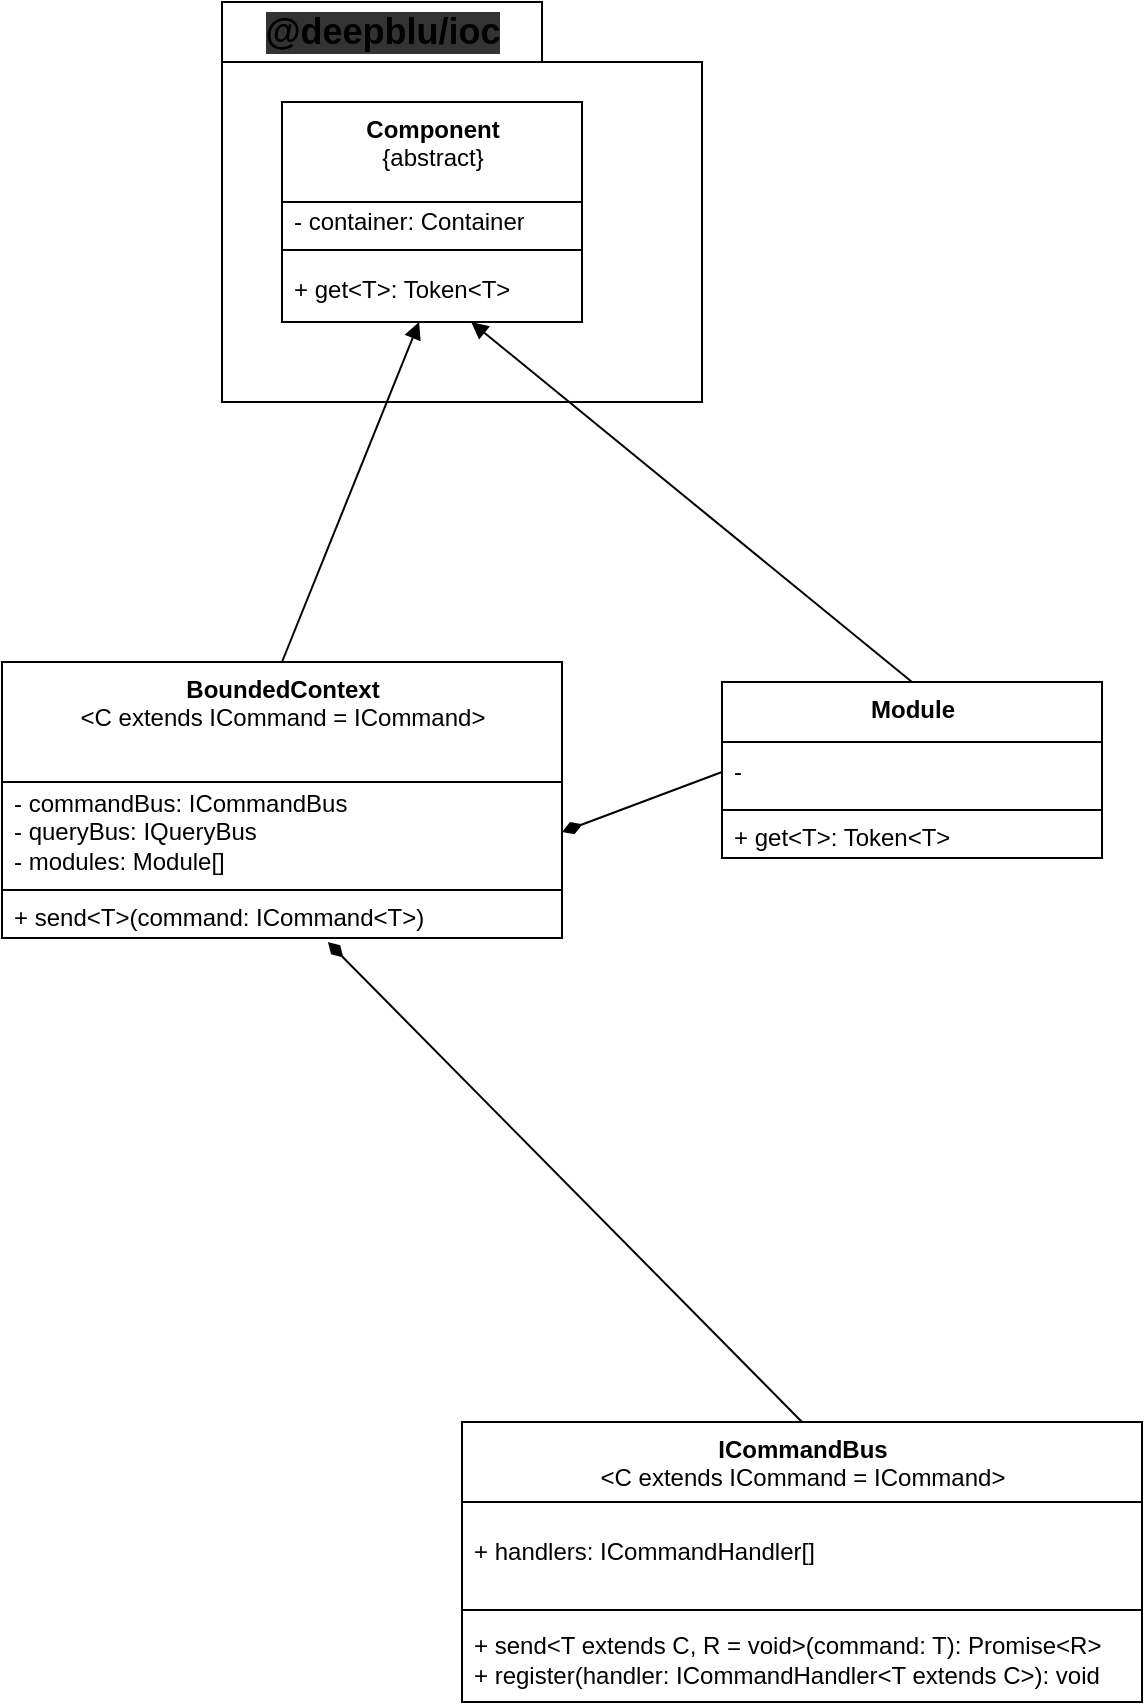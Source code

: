 <mxfile>
    <diagram id="5fLMRzGxoJMsJcf2eYb4" name="Page-1">
        <mxGraphModel dx="1645" dy="955" grid="1" gridSize="10" guides="1" tooltips="1" connect="1" arrows="1" fold="1" page="1" pageScale="1" pageWidth="1169" pageHeight="827" background="none" math="0" shadow="0">
            <root>
                <mxCell id="0"/>
                <mxCell id="1" parent="0"/>
                <mxCell id="45" value="Classes" parent="0"/>
                <mxCell id="76" value="@deepblu/ioc" style="shape=folder;fontStyle=1;tabWidth=160;tabHeight=30;tabPosition=left;html=1;boundedLbl=1;labelInHeader=1;container=1;collapsible=0;recursiveResize=0;labelBackgroundColor=#333333;fontSize=18;" vertex="1" parent="45">
                    <mxGeometry x="510" y="60" width="240" height="200" as="geometry"/>
                </mxCell>
                <mxCell id="46" value="&lt;b&gt;Component&lt;/b&gt;&lt;br&gt;{abstract}" style="swimlane;fontStyle=0;align=center;verticalAlign=top;childLayout=stackLayout;horizontal=1;startSize=50;horizontalStack=0;resizeParent=1;resizeParentMax=0;resizeLast=0;collapsible=0;marginBottom=0;html=1;rounded=0;" vertex="1" parent="76">
                    <mxGeometry x="30" y="50" width="150" height="110" as="geometry"/>
                </mxCell>
                <mxCell id="47" value="- container: Container" style="text;html=1;strokeColor=none;fillColor=none;align=left;verticalAlign=middle;spacingLeft=4;spacingRight=4;overflow=hidden;rotatable=0;points=[[0,0.5],[1,0.5]];portConstraint=eastwest;rounded=0;" vertex="1" parent="46">
                    <mxGeometry y="50" width="150" height="20" as="geometry"/>
                </mxCell>
                <mxCell id="48" value="" style="line;strokeWidth=1;fillColor=none;align=left;verticalAlign=middle;spacingTop=-1;spacingLeft=3;spacingRight=3;rotatable=0;labelPosition=right;points=[];portConstraint=eastwest;rounded=0;" vertex="1" parent="46">
                    <mxGeometry y="70" width="150" height="8" as="geometry"/>
                </mxCell>
                <mxCell id="49" value="+ get&amp;lt;T&amp;gt;: Token&amp;lt;T&amp;gt;" style="text;html=1;strokeColor=none;fillColor=none;align=left;verticalAlign=middle;spacingLeft=4;spacingRight=4;overflow=hidden;rotatable=0;points=[[0,0.5],[1,0.5]];portConstraint=eastwest;rounded=0;" vertex="1" parent="46">
                    <mxGeometry y="78" width="150" height="32" as="geometry"/>
                </mxCell>
                <mxCell id="50" value="&lt;b&gt;Module&lt;/b&gt;" style="swimlane;fontStyle=0;align=center;verticalAlign=top;childLayout=stackLayout;horizontal=1;startSize=30;horizontalStack=0;resizeParent=1;resizeParentMax=0;resizeLast=0;collapsible=0;marginBottom=0;html=1;rounded=0;" vertex="1" parent="45">
                    <mxGeometry x="760" y="400" width="190" height="88" as="geometry"/>
                </mxCell>
                <mxCell id="51" value="-&amp;nbsp;" style="text;html=1;strokeColor=none;fillColor=none;align=left;verticalAlign=middle;spacingLeft=4;spacingRight=4;overflow=hidden;rotatable=0;points=[[0,0.5],[1,0.5]];portConstraint=eastwest;rounded=0;" vertex="1" parent="50">
                    <mxGeometry y="30" width="190" height="30" as="geometry"/>
                </mxCell>
                <mxCell id="52" value="" style="line;strokeWidth=1;fillColor=none;align=left;verticalAlign=middle;spacingTop=-1;spacingLeft=3;spacingRight=3;rotatable=0;labelPosition=right;points=[];portConstraint=eastwest;rounded=0;" vertex="1" parent="50">
                    <mxGeometry y="60" width="190" height="8" as="geometry"/>
                </mxCell>
                <mxCell id="53" value="+ get&amp;lt;T&amp;gt;: Token&amp;lt;T&amp;gt;" style="text;html=1;strokeColor=none;fillColor=none;align=left;verticalAlign=middle;spacingLeft=4;spacingRight=4;overflow=hidden;rotatable=0;points=[[0,0.5],[1,0.5]];portConstraint=eastwest;rounded=0;" vertex="1" parent="50">
                    <mxGeometry y="68" width="190" height="20" as="geometry"/>
                </mxCell>
                <mxCell id="54" value="" style="html=1;verticalAlign=bottom;labelBackgroundColor=none;endArrow=block;endFill=1;exitX=0.5;exitY=0;exitDx=0;exitDy=0;rounded=0;" edge="1" parent="45" source="50" target="49">
                    <mxGeometry width="160" relative="1" as="geometry">
                        <mxPoint x="800" y="660" as="sourcePoint"/>
                        <mxPoint x="960" y="660" as="targetPoint"/>
                    </mxGeometry>
                </mxCell>
                <mxCell id="57" value="&lt;b&gt;BoundedContext&lt;br&gt;&lt;/b&gt;&amp;lt;C extends ICommand = ICommand&amp;gt;&lt;b&gt;&lt;br&gt;&lt;/b&gt;" style="swimlane;fontStyle=0;align=center;verticalAlign=top;childLayout=stackLayout;horizontal=1;startSize=60;horizontalStack=0;resizeParent=1;resizeParentMax=0;resizeLast=0;collapsible=0;marginBottom=0;html=1;rounded=0;" vertex="1" parent="45">
                    <mxGeometry x="400" y="390" width="280" height="138" as="geometry"/>
                </mxCell>
                <mxCell id="58" value="- commandBus: ICommandBus&lt;br&gt;- queryBus: IQueryBus&lt;br&gt;- modules: Module[]" style="text;html=1;strokeColor=none;fillColor=none;align=left;verticalAlign=middle;spacingLeft=4;spacingRight=4;overflow=hidden;rotatable=0;points=[[0,0.5],[1,0.5]];portConstraint=eastwest;rounded=0;" vertex="1" parent="57">
                    <mxGeometry y="60" width="280" height="50" as="geometry"/>
                </mxCell>
                <mxCell id="59" value="" style="line;strokeWidth=1;fillColor=none;align=left;verticalAlign=middle;spacingTop=-1;spacingLeft=3;spacingRight=3;rotatable=0;labelPosition=right;points=[];portConstraint=eastwest;rounded=0;" vertex="1" parent="57">
                    <mxGeometry y="110" width="280" height="8" as="geometry"/>
                </mxCell>
                <mxCell id="60" value="+ send&amp;lt;T&amp;gt;(command: ICommand&amp;lt;T&amp;gt;)" style="text;html=1;strokeColor=none;fillColor=none;align=left;verticalAlign=middle;spacingLeft=4;spacingRight=4;overflow=hidden;rotatable=0;points=[[0,0.5],[1,0.5]];portConstraint=eastwest;rounded=0;" vertex="1" parent="57">
                    <mxGeometry y="118" width="280" height="20" as="geometry"/>
                </mxCell>
                <mxCell id="64" value="" style="endArrow=none;startArrow=diamondThin;endFill=0;startFill=1;html=1;verticalAlign=bottom;labelBackgroundColor=none;strokeWidth=1;startSize=8;endSize=8;entryX=0;entryY=0.5;entryDx=0;entryDy=0;exitX=1;exitY=0.5;exitDx=0;exitDy=0;rounded=0;" edge="1" parent="45" source="58" target="51">
                    <mxGeometry width="160" relative="1" as="geometry">
                        <mxPoint x="490" y="480" as="sourcePoint"/>
                        <mxPoint x="650" y="480" as="targetPoint"/>
                    </mxGeometry>
                </mxCell>
                <mxCell id="69" value="&lt;b&gt;ICommandBus&lt;br&gt;&lt;/b&gt;&amp;lt;C extends ICommand = ICommand&amp;gt;&lt;b&gt;&lt;br&gt;&lt;/b&gt;" style="swimlane;fontStyle=0;align=center;verticalAlign=top;childLayout=stackLayout;horizontal=1;startSize=40;horizontalStack=0;resizeParent=1;resizeParentMax=0;resizeLast=0;collapsible=0;marginBottom=0;html=1;rounded=0;" vertex="1" parent="45">
                    <mxGeometry x="630" y="770" width="340" height="140" as="geometry"/>
                </mxCell>
                <mxCell id="70" value="+ handlers: ICommandHandler[]" style="text;html=1;strokeColor=none;fillColor=none;align=left;verticalAlign=middle;spacingLeft=4;spacingRight=4;overflow=hidden;rotatable=0;points=[[0,0.5],[1,0.5]];portConstraint=eastwest;rounded=0;" vertex="1" parent="69">
                    <mxGeometry y="40" width="340" height="50" as="geometry"/>
                </mxCell>
                <mxCell id="71" value="" style="line;strokeWidth=1;fillColor=none;align=left;verticalAlign=middle;spacingTop=-1;spacingLeft=3;spacingRight=3;rotatable=0;labelPosition=right;points=[];portConstraint=eastwest;rounded=0;" vertex="1" parent="69">
                    <mxGeometry y="90" width="340" height="8" as="geometry"/>
                </mxCell>
                <mxCell id="72" value="+ send&amp;lt;T extends C, R = void&amp;gt;(command: T): Promise&amp;lt;R&amp;gt;&lt;br&gt;+ register(handler: ICommandHandler&amp;lt;T extends C&amp;gt;): void" style="text;html=1;strokeColor=none;fillColor=none;align=left;verticalAlign=middle;spacingLeft=4;spacingRight=4;overflow=hidden;rotatable=0;points=[[0,0.5],[1,0.5]];portConstraint=eastwest;rounded=0;" vertex="1" parent="69">
                    <mxGeometry y="98" width="340" height="42" as="geometry"/>
                </mxCell>
                <mxCell id="73" value="" style="html=1;verticalAlign=bottom;labelBackgroundColor=none;endArrow=block;endFill=1;exitX=0.5;exitY=0;exitDx=0;exitDy=0;rounded=0;" edge="1" parent="45" source="57" target="49">
                    <mxGeometry width="160" relative="1" as="geometry">
                        <mxPoint x="865" y="410" as="sourcePoint"/>
                        <mxPoint x="741.471" y="290" as="targetPoint"/>
                    </mxGeometry>
                </mxCell>
                <mxCell id="74" value="" style="endArrow=none;startArrow=diamondThin;endFill=0;startFill=1;html=1;verticalAlign=bottom;labelBackgroundColor=none;strokeWidth=1;startSize=8;endSize=8;entryX=0.5;entryY=0;entryDx=0;entryDy=0;exitX=0.582;exitY=1.1;exitDx=0;exitDy=0;rounded=0;exitPerimeter=0;" edge="1" parent="45" source="60" target="69">
                    <mxGeometry width="160" relative="1" as="geometry">
                        <mxPoint x="690" y="485" as="sourcePoint"/>
                        <mxPoint x="770" y="455" as="targetPoint"/>
                    </mxGeometry>
                </mxCell>
            </root>
        </mxGraphModel>
    </diagram>
</mxfile>
